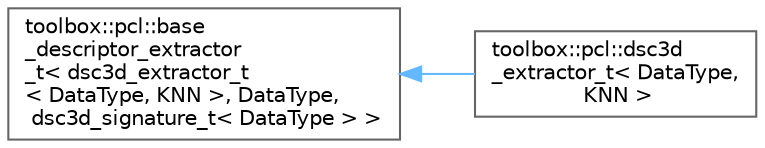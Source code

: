 digraph "Graphical Class Hierarchy"
{
 // LATEX_PDF_SIZE
  bgcolor="transparent";
  edge [fontname=Helvetica,fontsize=10,labelfontname=Helvetica,labelfontsize=10];
  node [fontname=Helvetica,fontsize=10,shape=box,height=0.2,width=0.4];
  rankdir="LR";
  Node0 [id="Node000000",label="toolbox::pcl::base\l_descriptor_extractor\l_t\< dsc3d_extractor_t\l\< DataType, KNN \>, DataType,\l dsc3d_signature_t\< DataType \> \>",height=0.2,width=0.4,color="grey40", fillcolor="white", style="filled",URL="$classtoolbox_1_1pcl_1_1base__descriptor__extractor__t.html",tooltip=" "];
  Node0 -> Node1 [id="edge75_Node000000_Node000001",dir="back",color="steelblue1",style="solid",tooltip=" "];
  Node1 [id="Node000001",label="toolbox::pcl::dsc3d\l_extractor_t\< DataType,\l KNN \>",height=0.2,width=0.4,color="grey40", fillcolor="white", style="filled",URL="$classtoolbox_1_1pcl_1_1dsc3d__extractor__t.html",tooltip=" "];
}
